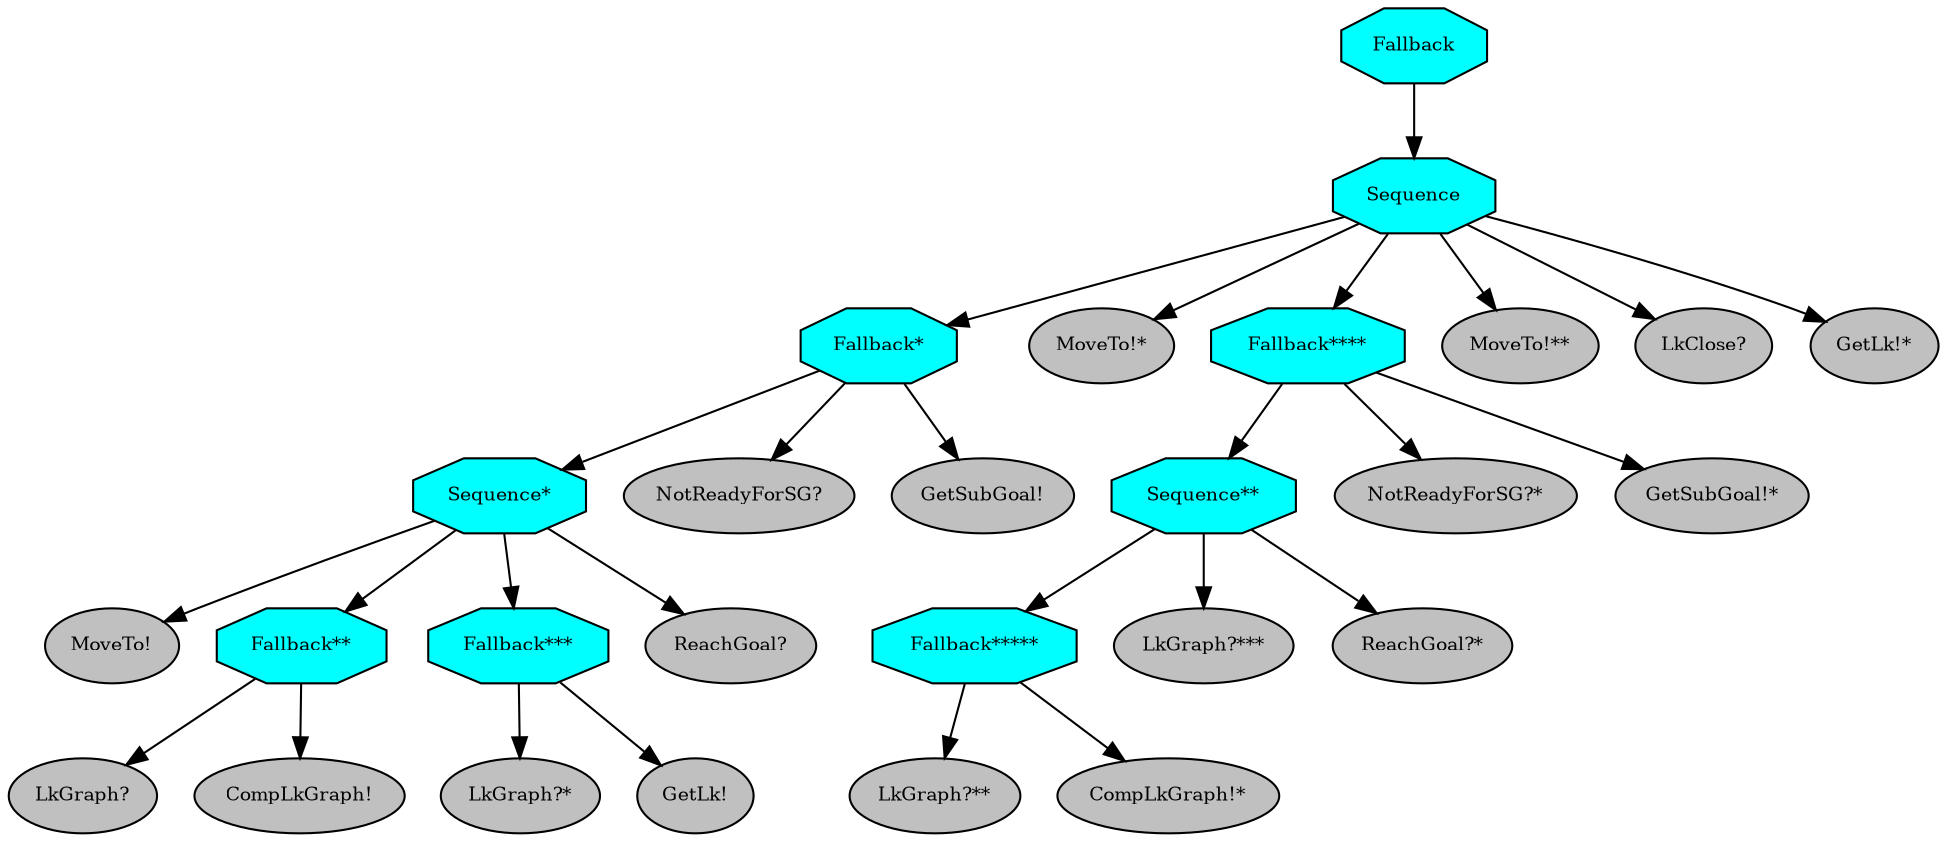 digraph pastafarianism {
ordering=out;
graph [fontname="times-roman"];
node [fontname="times-roman"];
edge [fontname="times-roman"];
Fallback [fillcolor=cyan, fontcolor=black, fontsize=9, label=Fallback, shape=octagon, style=filled];
Sequence [fillcolor=cyan, fontcolor=black, fontsize=9, label=Sequence, shape=octagon, style=filled];
Fallback -> Sequence;
"Fallback*" [fillcolor=cyan, fontcolor=black, fontsize=9, label="Fallback*", shape=octagon, style=filled];
Sequence -> "Fallback*";
"Sequence*" [fillcolor=cyan, fontcolor=black, fontsize=9, label="Sequence*", shape=octagon, style=filled];
"Fallback*" -> "Sequence*";
"MoveTo!" [fillcolor=gray, fontcolor=black, fontsize=9, label="MoveTo!", shape=ellipse, style=filled];
"Sequence*" -> "MoveTo!";
"Fallback**" [fillcolor=cyan, fontcolor=black, fontsize=9, label="Fallback**", shape=octagon, style=filled];
"Sequence*" -> "Fallback**";
"LkGraph?" [fillcolor=gray, fontcolor=black, fontsize=9, label="LkGraph?", shape=ellipse, style=filled];
"Fallback**" -> "LkGraph?";
"CompLkGraph!" [fillcolor=gray, fontcolor=black, fontsize=9, label="CompLkGraph!", shape=ellipse, style=filled];
"Fallback**" -> "CompLkGraph!";
"Fallback***" [fillcolor=cyan, fontcolor=black, fontsize=9, label="Fallback***", shape=octagon, style=filled];
"Sequence*" -> "Fallback***";
"LkGraph?*" [fillcolor=gray, fontcolor=black, fontsize=9, label="LkGraph?*", shape=ellipse, style=filled];
"Fallback***" -> "LkGraph?*";
"GetLk!" [fillcolor=gray, fontcolor=black, fontsize=9, label="GetLk!", shape=ellipse, style=filled];
"Fallback***" -> "GetLk!";
"ReachGoal?" [fillcolor=gray, fontcolor=black, fontsize=9, label="ReachGoal?", shape=ellipse, style=filled];
"Sequence*" -> "ReachGoal?";
"NotReadyForSG?" [fillcolor=gray, fontcolor=black, fontsize=9, label="NotReadyForSG?", shape=ellipse, style=filled];
"Fallback*" -> "NotReadyForSG?";
"GetSubGoal!" [fillcolor=gray, fontcolor=black, fontsize=9, label="GetSubGoal!", shape=ellipse, style=filled];
"Fallback*" -> "GetSubGoal!";
"MoveTo!*" [fillcolor=gray, fontcolor=black, fontsize=9, label="MoveTo!*", shape=ellipse, style=filled];
Sequence -> "MoveTo!*";
"Fallback****" [fillcolor=cyan, fontcolor=black, fontsize=9, label="Fallback****", shape=octagon, style=filled];
Sequence -> "Fallback****";
"Sequence**" [fillcolor=cyan, fontcolor=black, fontsize=9, label="Sequence**", shape=octagon, style=filled];
"Fallback****" -> "Sequence**";
"Fallback*****" [fillcolor=cyan, fontcolor=black, fontsize=9, label="Fallback*****", shape=octagon, style=filled];
"Sequence**" -> "Fallback*****";
"LkGraph?**" [fillcolor=gray, fontcolor=black, fontsize=9, label="LkGraph?**", shape=ellipse, style=filled];
"Fallback*****" -> "LkGraph?**";
"CompLkGraph!*" [fillcolor=gray, fontcolor=black, fontsize=9, label="CompLkGraph!*", shape=ellipse, style=filled];
"Fallback*****" -> "CompLkGraph!*";
"LkGraph?***" [fillcolor=gray, fontcolor=black, fontsize=9, label="LkGraph?***", shape=ellipse, style=filled];
"Sequence**" -> "LkGraph?***";
"ReachGoal?*" [fillcolor=gray, fontcolor=black, fontsize=9, label="ReachGoal?*", shape=ellipse, style=filled];
"Sequence**" -> "ReachGoal?*";
"NotReadyForSG?*" [fillcolor=gray, fontcolor=black, fontsize=9, label="NotReadyForSG?*", shape=ellipse, style=filled];
"Fallback****" -> "NotReadyForSG?*";
"GetSubGoal!*" [fillcolor=gray, fontcolor=black, fontsize=9, label="GetSubGoal!*", shape=ellipse, style=filled];
"Fallback****" -> "GetSubGoal!*";
"MoveTo!**" [fillcolor=gray, fontcolor=black, fontsize=9, label="MoveTo!**", shape=ellipse, style=filled];
Sequence -> "MoveTo!**";
"LkClose?" [fillcolor=gray, fontcolor=black, fontsize=9, label="LkClose?", shape=ellipse, style=filled];
Sequence -> "LkClose?";
"GetLk!*" [fillcolor=gray, fontcolor=black, fontsize=9, label="GetLk!*", shape=ellipse, style=filled];
Sequence -> "GetLk!*";
}
